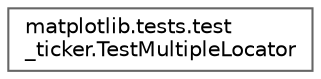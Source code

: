 digraph "Graphical Class Hierarchy"
{
 // LATEX_PDF_SIZE
  bgcolor="transparent";
  edge [fontname=Helvetica,fontsize=10,labelfontname=Helvetica,labelfontsize=10];
  node [fontname=Helvetica,fontsize=10,shape=box,height=0.2,width=0.4];
  rankdir="LR";
  Node0 [id="Node000000",label="matplotlib.tests.test\l_ticker.TestMultipleLocator",height=0.2,width=0.4,color="grey40", fillcolor="white", style="filled",URL="$d3/d39/classmatplotlib_1_1tests_1_1test__ticker_1_1TestMultipleLocator.html",tooltip=" "];
}
